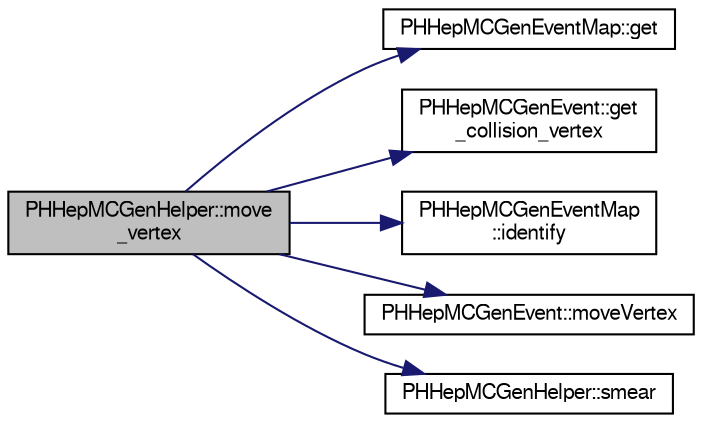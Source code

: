 digraph "PHHepMCGenHelper::move_vertex"
{
  bgcolor="transparent";
  edge [fontname="FreeSans",fontsize="10",labelfontname="FreeSans",labelfontsize="10"];
  node [fontname="FreeSans",fontsize="10",shape=record];
  rankdir="LR";
  Node1 [label="PHHepMCGenHelper::move\l_vertex",height=0.2,width=0.4,color="black", fillcolor="grey75", style="filled" fontcolor="black"];
  Node1 -> Node2 [color="midnightblue",fontsize="10",style="solid",fontname="FreeSans"];
  Node2 [label="PHHepMCGenEventMap::get",height=0.2,width=0.4,color="black",URL="$d5/d41/classPHHepMCGenEventMap.html#aeee51cbc5dbbd18af41e66c03e955319",tooltip="fetch event "];
  Node1 -> Node3 [color="midnightblue",fontsize="10",style="solid",fontname="FreeSans"];
  Node3 [label="PHHepMCGenEvent::get\l_collision_vertex",height=0.2,width=0.4,color="black",URL="$d7/d7b/classPHHepMCGenEvent.html#aeb1f4b1ca526d968a3b025a3063c61c4",tooltip="collision vertex position in the Hall coordinate system, use PHENIX units of cm, ns ..."];
  Node1 -> Node4 [color="midnightblue",fontsize="10",style="solid",fontname="FreeSans"];
  Node4 [label="PHHepMCGenEventMap\l::identify",height=0.2,width=0.4,color="black",URL="$d5/d41/classPHHepMCGenEventMap.html#a9808332ce5629be39dc62c9c3d50a0e2"];
  Node1 -> Node5 [color="midnightblue",fontsize="10",style="solid",fontname="FreeSans"];
  Node5 [label="PHHepMCGenEvent::moveVertex",height=0.2,width=0.4,color="black",URL="$d7/d7b/classPHHepMCGenEvent.html#a4cd34cc37b99ec3a4a1301dfed8eab6c",tooltip="move the collision vertex position in the Hall coordinate system, use PHENIX units of cm..."];
  Node1 -> Node6 [color="midnightblue",fontsize="10",style="solid",fontname="FreeSans"];
  Node6 [label="PHHepMCGenHelper::smear",height=0.2,width=0.4,color="black",URL="$dd/d2a/classPHHepMCGenHelper.html#a030e43db2086d86155f32e8c6cf5958b"];
}
